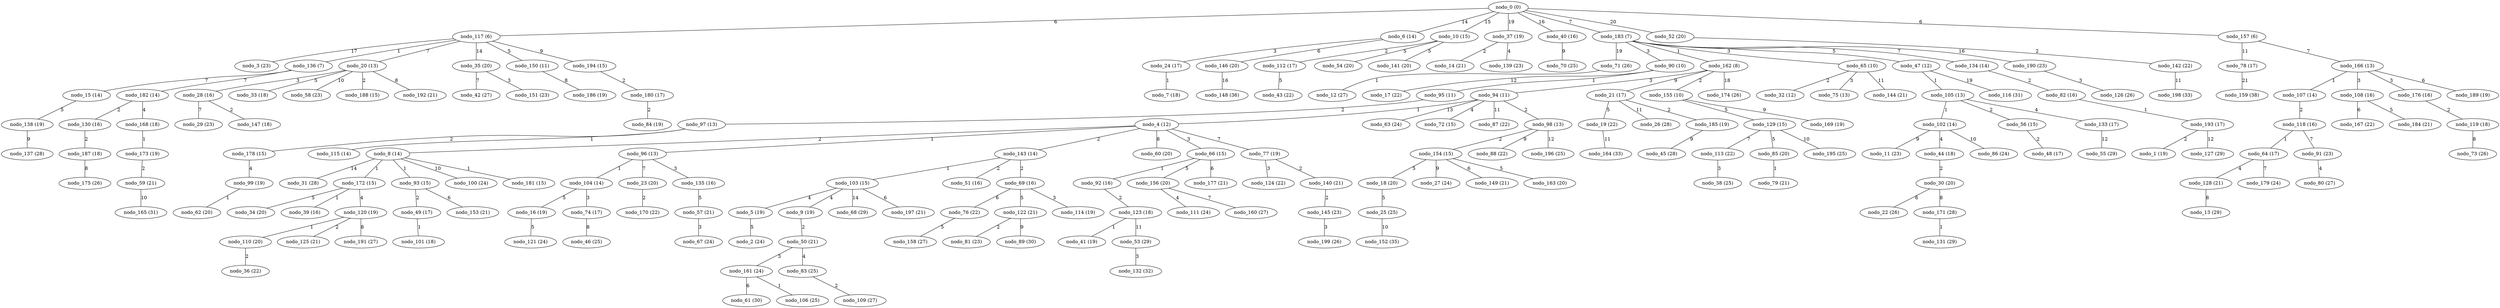 graph gen_gilbert_200_dijkstra {
 "nodo_193 (17)" -- "nodo_1 (19)" [label=2 weight=2]
 "nodo_5 (19)" -- "nodo_2 (24)" [label=5 weight=5]
 "nodo_117 (6)" -- "nodo_3 (23)" [label=17 weight=17]
 "nodo_94 (11)" -- "nodo_4 (12)" [label=1 weight=1]
 "nodo_103 (15)" -- "nodo_5 (19)" [label=4 weight=4]
 "nodo_0 (0)" -- "nodo_6 (14)" [label=14 weight=14]
 "nodo_24 (17)" -- "nodo_7 (18)" [label=1 weight=1]
 "nodo_4 (12)" -- "nodo_8 (14)" [label=2 weight=2]
 "nodo_103 (15)" -- "nodo_9 (19)" [label=4 weight=4]
 "nodo_0 (0)" -- "nodo_10 (15)" [label=15 weight=15]
 "nodo_102 (14)" -- "nodo_11 (23)" [label=9 weight=9]
 "nodo_71 (26)" -- "nodo_12 (27)" [label=1 weight=1]
 "nodo_128 (21)" -- "nodo_13 (29)" [label=8 weight=8]
 "nodo_37 (19)" -- "nodo_14 (21)" [label=2 weight=2]
 "nodo_136 (7)" -- "nodo_15 (14)" [label=7 weight=7]
 "nodo_104 (14)" -- "nodo_16 (19)" [label=5 weight=5]
 "nodo_90 (10)" -- "nodo_17 (22)" [label=12 weight=12]
 "nodo_154 (15)" -- "nodo_18 (20)" [label=5 weight=5]
 "nodo_21 (17)" -- "nodo_19 (22)" [label=5 weight=5]
 "nodo_117 (6)" -- "nodo_20 (13)" [label=7 weight=7]
 "nodo_162 (8)" -- "nodo_21 (17)" [label=9 weight=9]
 "nodo_30 (20)" -- "nodo_22 (26)" [label=6 weight=6]
 "nodo_96 (13)" -- "nodo_23 (20)" [label=7 weight=7]
 "nodo_6 (14)" -- "nodo_24 (17)" [label=3 weight=3]
 "nodo_18 (20)" -- "nodo_25 (25)" [label=5 weight=5]
 "nodo_21 (17)" -- "nodo_26 (28)" [label=11 weight=11]
 "nodo_154 (15)" -- "nodo_27 (24)" [label=9 weight=9]
 "nodo_20 (13)" -- "nodo_28 (16)" [label=3 weight=3]
 "nodo_28 (16)" -- "nodo_29 (23)" [label=7 weight=7]
 "nodo_44 (18)" -- "nodo_30 (20)" [label=2 weight=2]
 "nodo_8 (14)" -- "nodo_31 (28)" [label=14 weight=14]
 "nodo_65 (10)" -- "nodo_32 (12)" [label=2 weight=2]
 "nodo_20 (13)" -- "nodo_33 (18)" [label=5 weight=5]
 "nodo_172 (15)" -- "nodo_34 (20)" [label=5 weight=5]
 "nodo_117 (6)" -- "nodo_35 (20)" [label=14 weight=14]
 "nodo_110 (20)" -- "nodo_36 (22)" [label=2 weight=2]
 "nodo_0 (0)" -- "nodo_37 (19)" [label=19 weight=19]
 "nodo_113 (22)" -- "nodo_38 (25)" [label=3 weight=3]
 "nodo_172 (15)" -- "nodo_39 (16)" [label=1 weight=1]
 "nodo_0 (0)" -- "nodo_40 (16)" [label=16 weight=16]
 "nodo_123 (18)" -- "nodo_41 (19)" [label=1 weight=1]
 "nodo_35 (20)" -- "nodo_42 (27)" [label=7 weight=7]
 "nodo_112 (17)" -- "nodo_43 (22)" [label=5 weight=5]
 "nodo_102 (14)" -- "nodo_44 (18)" [label=4 weight=4]
 "nodo_185 (19)" -- "nodo_45 (28)" [label=9 weight=9]
 "nodo_74 (17)" -- "nodo_46 (25)" [label=8 weight=8]
 "nodo_183 (7)" -- "nodo_47 (12)" [label=5 weight=5]
 "nodo_56 (15)" -- "nodo_48 (17)" [label=2 weight=2]
 "nodo_93 (15)" -- "nodo_49 (17)" [label=2 weight=2]
 "nodo_9 (19)" -- "nodo_50 (21)" [label=2 weight=2]
 "nodo_143 (14)" -- "nodo_51 (16)" [label=2 weight=2]
 "nodo_0 (0)" -- "nodo_52 (20)" [label=20 weight=20]
 "nodo_123 (18)" -- "nodo_53 (29)" [label=11 weight=11]
 "nodo_10 (15)" -- "nodo_54 (20)" [label=5 weight=5]
 "nodo_133 (17)" -- "nodo_55 (29)" [label=12 weight=12]
 "nodo_105 (13)" -- "nodo_56 (15)" [label=2 weight=2]
 "nodo_135 (16)" -- "nodo_57 (21)" [label=5 weight=5]
 "nodo_20 (13)" -- "nodo_58 (23)" [label=10 weight=10]
 "nodo_173 (19)" -- "nodo_59 (21)" [label=2 weight=2]
 "nodo_4 (12)" -- "nodo_60 (20)" [label=8 weight=8]
 "nodo_161 (24)" -- "nodo_61 (30)" [label=6 weight=6]
 "nodo_99 (19)" -- "nodo_62 (20)" [label=1 weight=1]
 "nodo_94 (11)" -- "nodo_63 (24)" [label=13 weight=13]
 "nodo_118 (16)" -- "nodo_64 (17)" [label=1 weight=1]
 "nodo_183 (7)" -- "nodo_65 (10)" [label=3 weight=3]
 "nodo_4 (12)" -- "nodo_66 (15)" [label=3 weight=3]
 "nodo_57 (21)" -- "nodo_67 (24)" [label=3 weight=3]
 "nodo_103 (15)" -- "nodo_68 (29)" [label=14 weight=14]
 "nodo_143 (14)" -- "nodo_69 (16)" [label=2 weight=2]
 "nodo_40 (16)" -- "nodo_70 (25)" [label=9 weight=9]
 "nodo_183 (7)" -- "nodo_71 (26)" [label=19 weight=19]
 "nodo_94 (11)" -- "nodo_72 (15)" [label=4 weight=4]
 "nodo_119 (18)" -- "nodo_73 (26)" [label=8 weight=8]
 "nodo_104 (14)" -- "nodo_74 (17)" [label=3 weight=3]
 "nodo_65 (10)" -- "nodo_75 (13)" [label=3 weight=3]
 "nodo_69 (16)" -- "nodo_76 (22)" [label=6 weight=6]
 "nodo_4 (12)" -- "nodo_77 (19)" [label=7 weight=7]
 "nodo_157 (6)" -- "nodo_78 (17)" [label=11 weight=11]
 "nodo_85 (20)" -- "nodo_79 (21)" [label=1 weight=1]
 "nodo_91 (23)" -- "nodo_80 (27)" [label=4 weight=4]
 "nodo_122 (21)" -- "nodo_81 (23)" [label=2 weight=2]
 "nodo_134 (14)" -- "nodo_82 (16)" [label=2 weight=2]
 "nodo_50 (21)" -- "nodo_83 (25)" [label=4 weight=4]
 "nodo_180 (17)" -- "nodo_84 (19)" [label=2 weight=2]
 "nodo_129 (15)" -- "nodo_85 (20)" [label=5 weight=5]
 "nodo_102 (14)" -- "nodo_86 (24)" [label=10 weight=10]
 "nodo_94 (11)" -- "nodo_87 (22)" [label=11 weight=11]
 "nodo_98 (13)" -- "nodo_88 (22)" [label=9 weight=9]
 "nodo_122 (21)" -- "nodo_89 (30)" [label=9 weight=9]
 "nodo_183 (7)" -- "nodo_90 (10)" [label=3 weight=3]
 "nodo_118 (16)" -- "nodo_91 (23)" [label=7 weight=7]
 "nodo_66 (15)" -- "nodo_92 (16)" [label=1 weight=1]
 "nodo_8 (14)" -- "nodo_93 (15)" [label=1 weight=1]
 "nodo_162 (8)" -- "nodo_94 (11)" [label=3 weight=3]
 "nodo_90 (10)" -- "nodo_95 (11)" [label=1 weight=1]
 "nodo_4 (12)" -- "nodo_96 (13)" [label=1 weight=1]
 "nodo_95 (11)" -- "nodo_97 (13)" [label=2 weight=2]
 "nodo_94 (11)" -- "nodo_98 (13)" [label=2 weight=2]
 "nodo_178 (15)" -- "nodo_99 (19)" [label=4 weight=4]
 "nodo_8 (14)" -- "nodo_100 (24)" [label=10 weight=10]
 "nodo_49 (17)" -- "nodo_101 (18)" [label=1 weight=1]
 "nodo_105 (13)" -- "nodo_102 (14)" [label=1 weight=1]
 "nodo_143 (14)" -- "nodo_103 (15)" [label=1 weight=1]
 "nodo_96 (13)" -- "nodo_104 (14)" [label=1 weight=1]
 "nodo_47 (12)" -- "nodo_105 (13)" [label=1 weight=1]
 "nodo_161 (24)" -- "nodo_106 (25)" [label=1 weight=1]
 "nodo_166 (13)" -- "nodo_107 (14)" [label=1 weight=1]
 "nodo_166 (13)" -- "nodo_108 (16)" [label=3 weight=3]
 "nodo_83 (25)" -- "nodo_109 (27)" [label=2 weight=2]
 "nodo_120 (19)" -- "nodo_110 (20)" [label=1 weight=1]
 "nodo_156 (20)" -- "nodo_111 (24)" [label=4 weight=4]
 "nodo_10 (15)" -- "nodo_112 (17)" [label=2 weight=2]
 "nodo_129 (15)" -- "nodo_113 (22)" [label=7 weight=7]
 "nodo_69 (16)" -- "nodo_114 (19)" [label=3 weight=3]
 "nodo_97 (13)" -- "nodo_115 (14)" [label=1 weight=1]
 "nodo_47 (12)" -- "nodo_116 (31)" [label=19 weight=19]
 "nodo_0 (0)" -- "nodo_117 (6)" [label=6 weight=6]
 "nodo_107 (14)" -- "nodo_118 (16)" [label=2 weight=2]
 "nodo_176 (16)" -- "nodo_119 (18)" [label=2 weight=2]
 "nodo_172 (15)" -- "nodo_120 (19)" [label=4 weight=4]
 "nodo_16 (19)" -- "nodo_121 (24)" [label=5 weight=5]
 "nodo_69 (16)" -- "nodo_122 (21)" [label=5 weight=5]
 "nodo_92 (16)" -- "nodo_123 (18)" [label=2 weight=2]
 "nodo_77 (19)" -- "nodo_124 (22)" [label=3 weight=3]
 "nodo_120 (19)" -- "nodo_125 (21)" [label=2 weight=2]
 "nodo_190 (23)" -- "nodo_126 (26)" [label=3 weight=3]
 "nodo_193 (17)" -- "nodo_127 (29)" [label=12 weight=12]
 "nodo_64 (17)" -- "nodo_128 (21)" [label=4 weight=4]
 "nodo_155 (10)" -- "nodo_129 (15)" [label=5 weight=5]
 "nodo_182 (14)" -- "nodo_130 (16)" [label=2 weight=2]
 "nodo_171 (28)" -- "nodo_131 (29)" [label=1 weight=1]
 "nodo_53 (29)" -- "nodo_132 (32)" [label=3 weight=3]
 "nodo_105 (13)" -- "nodo_133 (17)" [label=4 weight=4]
 "nodo_183 (7)" -- "nodo_134 (14)" [label=7 weight=7]
 "nodo_96 (13)" -- "nodo_135 (16)" [label=3 weight=3]
 "nodo_117 (6)" -- "nodo_136 (7)" [label=1 weight=1]
 "nodo_138 (19)" -- "nodo_137 (28)" [label=9 weight=9]
 "nodo_15 (14)" -- "nodo_138 (19)" [label=5 weight=5]
 "nodo_37 (19)" -- "nodo_139 (23)" [label=4 weight=4]
 "nodo_77 (19)" -- "nodo_140 (21)" [label=2 weight=2]
 "nodo_10 (15)" -- "nodo_141 (20)" [label=5 weight=5]
 "nodo_52 (20)" -- "nodo_142 (22)" [label=2 weight=2]
 "nodo_4 (12)" -- "nodo_143 (14)" [label=2 weight=2]
 "nodo_65 (10)" -- "nodo_144 (21)" [label=11 weight=11]
 "nodo_140 (21)" -- "nodo_145 (23)" [label=2 weight=2]
 "nodo_6 (14)" -- "nodo_146 (20)" [label=6 weight=6]
 "nodo_28 (16)" -- "nodo_147 (18)" [label=2 weight=2]
 "nodo_146 (20)" -- "nodo_148 (36)" [label=16 weight=16]
 "nodo_154 (15)" -- "nodo_149 (21)" [label=6 weight=6]
 "nodo_117 (6)" -- "nodo_150 (11)" [label=5 weight=5]
 "nodo_35 (20)" -- "nodo_151 (23)" [label=3 weight=3]
 "nodo_25 (25)" -- "nodo_152 (35)" [label=10 weight=10]
 "nodo_93 (15)" -- "nodo_153 (21)" [label=6 weight=6]
 "nodo_98 (13)" -- "nodo_154 (15)" [label=2 weight=2]
 "nodo_162 (8)" -- "nodo_155 (10)" [label=2 weight=2]
 "nodo_66 (15)" -- "nodo_156 (20)" [label=5 weight=5]
 "nodo_0 (0)" -- "nodo_157 (6)" [label=6 weight=6]
 "nodo_76 (22)" -- "nodo_158 (27)" [label=5 weight=5]
 "nodo_78 (17)" -- "nodo_159 (38)" [label=21 weight=21]
 "nodo_156 (20)" -- "nodo_160 (27)" [label=7 weight=7]
 "nodo_50 (21)" -- "nodo_161 (24)" [label=3 weight=3]
 "nodo_183 (7)" -- "nodo_162 (8)" [label=1 weight=1]
 "nodo_154 (15)" -- "nodo_163 (20)" [label=5 weight=5]
 "nodo_19 (22)" -- "nodo_164 (33)" [label=11 weight=11]
 "nodo_59 (21)" -- "nodo_165 (31)" [label=10 weight=10]
 "nodo_157 (6)" -- "nodo_166 (13)" [label=7 weight=7]
 "nodo_108 (16)" -- "nodo_167 (22)" [label=6 weight=6]
 "nodo_182 (14)" -- "nodo_168 (18)" [label=4 weight=4]
 "nodo_155 (10)" -- "nodo_169 (19)" [label=9 weight=9]
 "nodo_23 (20)" -- "nodo_170 (22)" [label=2 weight=2]
 "nodo_30 (20)" -- "nodo_171 (28)" [label=8 weight=8]
 "nodo_8 (14)" -- "nodo_172 (15)" [label=1 weight=1]
 "nodo_168 (18)" -- "nodo_173 (19)" [label=1 weight=1]
 "nodo_162 (8)" -- "nodo_174 (26)" [label=18 weight=18]
 "nodo_187 (18)" -- "nodo_175 (26)" [label=8 weight=8]
 "nodo_166 (13)" -- "nodo_176 (16)" [label=3 weight=3]
 "nodo_66 (15)" -- "nodo_177 (21)" [label=6 weight=6]
 "nodo_97 (13)" -- "nodo_178 (15)" [label=2 weight=2]
 "nodo_64 (17)" -- "nodo_179 (24)" [label=7 weight=7]
 "nodo_194 (15)" -- "nodo_180 (17)" [label=2 weight=2]
 "nodo_8 (14)" -- "nodo_181 (15)" [label=1 weight=1]
 "nodo_136 (7)" -- "nodo_182 (14)" [label=7 weight=7]
 "nodo_0 (0)" -- "nodo_183 (7)" [label=7 weight=7]
 "nodo_108 (16)" -- "nodo_184 (21)" [label=5 weight=5]
 "nodo_21 (17)" -- "nodo_185 (19)" [label=2 weight=2]
 "nodo_150 (11)" -- "nodo_186 (19)" [label=8 weight=8]
 "nodo_130 (16)" -- "nodo_187 (18)" [label=2 weight=2]
 "nodo_20 (13)" -- "nodo_188 (15)" [label=2 weight=2]
 "nodo_166 (13)" -- "nodo_189 (19)" [label=6 weight=6]
 "nodo_183 (7)" -- "nodo_190 (23)" [label=16 weight=16]
 "nodo_120 (19)" -- "nodo_191 (27)" [label=8 weight=8]
 "nodo_20 (13)" -- "nodo_192 (21)" [label=8 weight=8]
 "nodo_82 (16)" -- "nodo_193 (17)" [label=1 weight=1]
 "nodo_117 (6)" -- "nodo_194 (15)" [label=9 weight=9]
 "nodo_129 (15)" -- "nodo_195 (25)" [label=10 weight=10]
 "nodo_98 (13)" -- "nodo_196 (25)" [label=12 weight=12]
 "nodo_103 (15)" -- "nodo_197 (21)" [label=6 weight=6]
 "nodo_142 (22)" -- "nodo_198 (33)" [label=11 weight=11]
 "nodo_145 (23)" -- "nodo_199 (26)" [label=3 weight=3]
}
